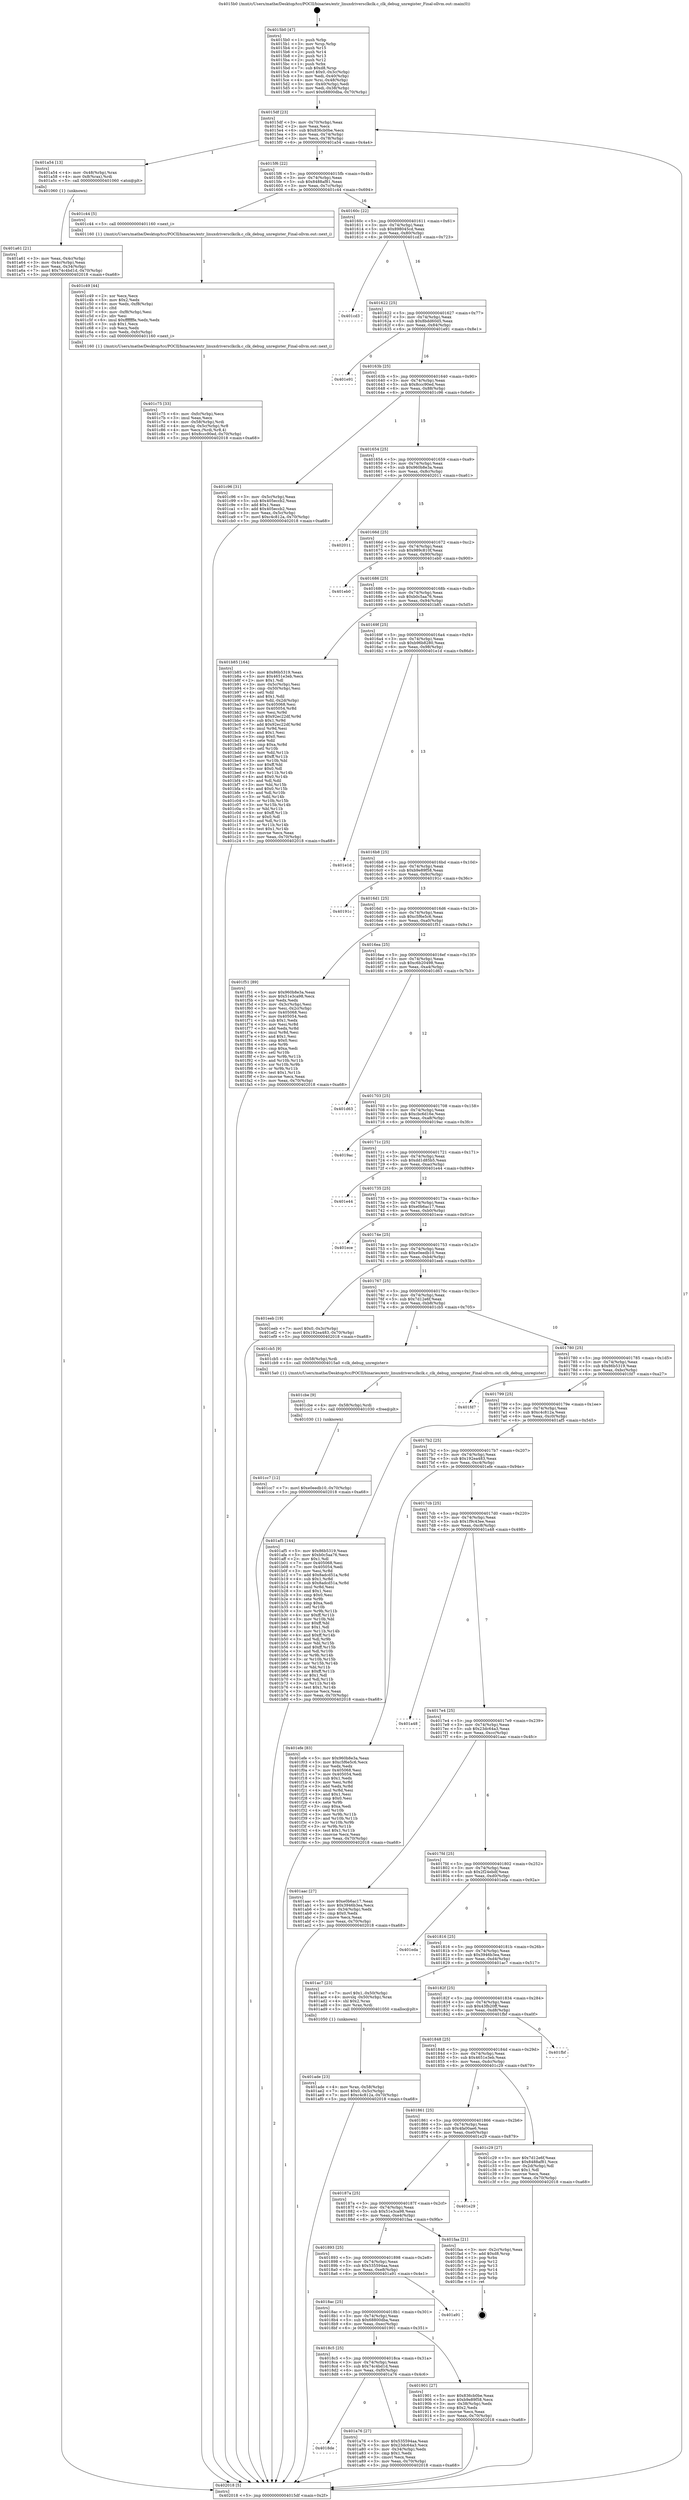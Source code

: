 digraph "0x4015b0" {
  label = "0x4015b0 (/mnt/c/Users/mathe/Desktop/tcc/POCII/binaries/extr_linuxdriversclkclk.c_clk_debug_unregister_Final-ollvm.out::main(0))"
  labelloc = "t"
  node[shape=record]

  Entry [label="",width=0.3,height=0.3,shape=circle,fillcolor=black,style=filled]
  "0x4015df" [label="{
     0x4015df [23]\l
     | [instrs]\l
     &nbsp;&nbsp;0x4015df \<+3\>: mov -0x70(%rbp),%eax\l
     &nbsp;&nbsp;0x4015e2 \<+2\>: mov %eax,%ecx\l
     &nbsp;&nbsp;0x4015e4 \<+6\>: sub $0x836cb0be,%ecx\l
     &nbsp;&nbsp;0x4015ea \<+3\>: mov %eax,-0x74(%rbp)\l
     &nbsp;&nbsp;0x4015ed \<+3\>: mov %ecx,-0x78(%rbp)\l
     &nbsp;&nbsp;0x4015f0 \<+6\>: je 0000000000401a54 \<main+0x4a4\>\l
  }"]
  "0x401a54" [label="{
     0x401a54 [13]\l
     | [instrs]\l
     &nbsp;&nbsp;0x401a54 \<+4\>: mov -0x48(%rbp),%rax\l
     &nbsp;&nbsp;0x401a58 \<+4\>: mov 0x8(%rax),%rdi\l
     &nbsp;&nbsp;0x401a5c \<+5\>: call 0000000000401060 \<atoi@plt\>\l
     | [calls]\l
     &nbsp;&nbsp;0x401060 \{1\} (unknown)\l
  }"]
  "0x4015f6" [label="{
     0x4015f6 [22]\l
     | [instrs]\l
     &nbsp;&nbsp;0x4015f6 \<+5\>: jmp 00000000004015fb \<main+0x4b\>\l
     &nbsp;&nbsp;0x4015fb \<+3\>: mov -0x74(%rbp),%eax\l
     &nbsp;&nbsp;0x4015fe \<+5\>: sub $0x8488af81,%eax\l
     &nbsp;&nbsp;0x401603 \<+3\>: mov %eax,-0x7c(%rbp)\l
     &nbsp;&nbsp;0x401606 \<+6\>: je 0000000000401c44 \<main+0x694\>\l
  }"]
  Exit [label="",width=0.3,height=0.3,shape=circle,fillcolor=black,style=filled,peripheries=2]
  "0x401c44" [label="{
     0x401c44 [5]\l
     | [instrs]\l
     &nbsp;&nbsp;0x401c44 \<+5\>: call 0000000000401160 \<next_i\>\l
     | [calls]\l
     &nbsp;&nbsp;0x401160 \{1\} (/mnt/c/Users/mathe/Desktop/tcc/POCII/binaries/extr_linuxdriversclkclk.c_clk_debug_unregister_Final-ollvm.out::next_i)\l
  }"]
  "0x40160c" [label="{
     0x40160c [22]\l
     | [instrs]\l
     &nbsp;&nbsp;0x40160c \<+5\>: jmp 0000000000401611 \<main+0x61\>\l
     &nbsp;&nbsp;0x401611 \<+3\>: mov -0x74(%rbp),%eax\l
     &nbsp;&nbsp;0x401614 \<+5\>: sub $0x898045cd,%eax\l
     &nbsp;&nbsp;0x401619 \<+3\>: mov %eax,-0x80(%rbp)\l
     &nbsp;&nbsp;0x40161c \<+6\>: je 0000000000401cd3 \<main+0x723\>\l
  }"]
  "0x401cc7" [label="{
     0x401cc7 [12]\l
     | [instrs]\l
     &nbsp;&nbsp;0x401cc7 \<+7\>: movl $0xe0eedb10,-0x70(%rbp)\l
     &nbsp;&nbsp;0x401cce \<+5\>: jmp 0000000000402018 \<main+0xa68\>\l
  }"]
  "0x401cd3" [label="{
     0x401cd3\l
  }", style=dashed]
  "0x401622" [label="{
     0x401622 [25]\l
     | [instrs]\l
     &nbsp;&nbsp;0x401622 \<+5\>: jmp 0000000000401627 \<main+0x77\>\l
     &nbsp;&nbsp;0x401627 \<+3\>: mov -0x74(%rbp),%eax\l
     &nbsp;&nbsp;0x40162a \<+5\>: sub $0x8bdd60d5,%eax\l
     &nbsp;&nbsp;0x40162f \<+6\>: mov %eax,-0x84(%rbp)\l
     &nbsp;&nbsp;0x401635 \<+6\>: je 0000000000401e91 \<main+0x8e1\>\l
  }"]
  "0x401cbe" [label="{
     0x401cbe [9]\l
     | [instrs]\l
     &nbsp;&nbsp;0x401cbe \<+4\>: mov -0x58(%rbp),%rdi\l
     &nbsp;&nbsp;0x401cc2 \<+5\>: call 0000000000401030 \<free@plt\>\l
     | [calls]\l
     &nbsp;&nbsp;0x401030 \{1\} (unknown)\l
  }"]
  "0x401e91" [label="{
     0x401e91\l
  }", style=dashed]
  "0x40163b" [label="{
     0x40163b [25]\l
     | [instrs]\l
     &nbsp;&nbsp;0x40163b \<+5\>: jmp 0000000000401640 \<main+0x90\>\l
     &nbsp;&nbsp;0x401640 \<+3\>: mov -0x74(%rbp),%eax\l
     &nbsp;&nbsp;0x401643 \<+5\>: sub $0x8ccc90ed,%eax\l
     &nbsp;&nbsp;0x401648 \<+6\>: mov %eax,-0x88(%rbp)\l
     &nbsp;&nbsp;0x40164e \<+6\>: je 0000000000401c96 \<main+0x6e6\>\l
  }"]
  "0x401c75" [label="{
     0x401c75 [33]\l
     | [instrs]\l
     &nbsp;&nbsp;0x401c75 \<+6\>: mov -0xfc(%rbp),%ecx\l
     &nbsp;&nbsp;0x401c7b \<+3\>: imul %eax,%ecx\l
     &nbsp;&nbsp;0x401c7e \<+4\>: mov -0x58(%rbp),%rdi\l
     &nbsp;&nbsp;0x401c82 \<+4\>: movslq -0x5c(%rbp),%r8\l
     &nbsp;&nbsp;0x401c86 \<+4\>: mov %ecx,(%rdi,%r8,4)\l
     &nbsp;&nbsp;0x401c8a \<+7\>: movl $0x8ccc90ed,-0x70(%rbp)\l
     &nbsp;&nbsp;0x401c91 \<+5\>: jmp 0000000000402018 \<main+0xa68\>\l
  }"]
  "0x401c96" [label="{
     0x401c96 [31]\l
     | [instrs]\l
     &nbsp;&nbsp;0x401c96 \<+3\>: mov -0x5c(%rbp),%eax\l
     &nbsp;&nbsp;0x401c99 \<+5\>: sub $0x405eccb2,%eax\l
     &nbsp;&nbsp;0x401c9e \<+3\>: add $0x1,%eax\l
     &nbsp;&nbsp;0x401ca1 \<+5\>: add $0x405eccb2,%eax\l
     &nbsp;&nbsp;0x401ca6 \<+3\>: mov %eax,-0x5c(%rbp)\l
     &nbsp;&nbsp;0x401ca9 \<+7\>: movl $0xc4c812a,-0x70(%rbp)\l
     &nbsp;&nbsp;0x401cb0 \<+5\>: jmp 0000000000402018 \<main+0xa68\>\l
  }"]
  "0x401654" [label="{
     0x401654 [25]\l
     | [instrs]\l
     &nbsp;&nbsp;0x401654 \<+5\>: jmp 0000000000401659 \<main+0xa9\>\l
     &nbsp;&nbsp;0x401659 \<+3\>: mov -0x74(%rbp),%eax\l
     &nbsp;&nbsp;0x40165c \<+5\>: sub $0x960b8e3a,%eax\l
     &nbsp;&nbsp;0x401661 \<+6\>: mov %eax,-0x8c(%rbp)\l
     &nbsp;&nbsp;0x401667 \<+6\>: je 0000000000402011 \<main+0xa61\>\l
  }"]
  "0x401c49" [label="{
     0x401c49 [44]\l
     | [instrs]\l
     &nbsp;&nbsp;0x401c49 \<+2\>: xor %ecx,%ecx\l
     &nbsp;&nbsp;0x401c4b \<+5\>: mov $0x2,%edx\l
     &nbsp;&nbsp;0x401c50 \<+6\>: mov %edx,-0xf8(%rbp)\l
     &nbsp;&nbsp;0x401c56 \<+1\>: cltd\l
     &nbsp;&nbsp;0x401c57 \<+6\>: mov -0xf8(%rbp),%esi\l
     &nbsp;&nbsp;0x401c5d \<+2\>: idiv %esi\l
     &nbsp;&nbsp;0x401c5f \<+6\>: imul $0xfffffffe,%edx,%edx\l
     &nbsp;&nbsp;0x401c65 \<+3\>: sub $0x1,%ecx\l
     &nbsp;&nbsp;0x401c68 \<+2\>: sub %ecx,%edx\l
     &nbsp;&nbsp;0x401c6a \<+6\>: mov %edx,-0xfc(%rbp)\l
     &nbsp;&nbsp;0x401c70 \<+5\>: call 0000000000401160 \<next_i\>\l
     | [calls]\l
     &nbsp;&nbsp;0x401160 \{1\} (/mnt/c/Users/mathe/Desktop/tcc/POCII/binaries/extr_linuxdriversclkclk.c_clk_debug_unregister_Final-ollvm.out::next_i)\l
  }"]
  "0x402011" [label="{
     0x402011\l
  }", style=dashed]
  "0x40166d" [label="{
     0x40166d [25]\l
     | [instrs]\l
     &nbsp;&nbsp;0x40166d \<+5\>: jmp 0000000000401672 \<main+0xc2\>\l
     &nbsp;&nbsp;0x401672 \<+3\>: mov -0x74(%rbp),%eax\l
     &nbsp;&nbsp;0x401675 \<+5\>: sub $0x989c810f,%eax\l
     &nbsp;&nbsp;0x40167a \<+6\>: mov %eax,-0x90(%rbp)\l
     &nbsp;&nbsp;0x401680 \<+6\>: je 0000000000401eb0 \<main+0x900\>\l
  }"]
  "0x401ade" [label="{
     0x401ade [23]\l
     | [instrs]\l
     &nbsp;&nbsp;0x401ade \<+4\>: mov %rax,-0x58(%rbp)\l
     &nbsp;&nbsp;0x401ae2 \<+7\>: movl $0x0,-0x5c(%rbp)\l
     &nbsp;&nbsp;0x401ae9 \<+7\>: movl $0xc4c812a,-0x70(%rbp)\l
     &nbsp;&nbsp;0x401af0 \<+5\>: jmp 0000000000402018 \<main+0xa68\>\l
  }"]
  "0x401eb0" [label="{
     0x401eb0\l
  }", style=dashed]
  "0x401686" [label="{
     0x401686 [25]\l
     | [instrs]\l
     &nbsp;&nbsp;0x401686 \<+5\>: jmp 000000000040168b \<main+0xdb\>\l
     &nbsp;&nbsp;0x40168b \<+3\>: mov -0x74(%rbp),%eax\l
     &nbsp;&nbsp;0x40168e \<+5\>: sub $0xb0c5aa76,%eax\l
     &nbsp;&nbsp;0x401693 \<+6\>: mov %eax,-0x94(%rbp)\l
     &nbsp;&nbsp;0x401699 \<+6\>: je 0000000000401b85 \<main+0x5d5\>\l
  }"]
  "0x4018de" [label="{
     0x4018de\l
  }", style=dashed]
  "0x401b85" [label="{
     0x401b85 [164]\l
     | [instrs]\l
     &nbsp;&nbsp;0x401b85 \<+5\>: mov $0x86b5319,%eax\l
     &nbsp;&nbsp;0x401b8a \<+5\>: mov $0x4651e3eb,%ecx\l
     &nbsp;&nbsp;0x401b8f \<+2\>: mov $0x1,%dl\l
     &nbsp;&nbsp;0x401b91 \<+3\>: mov -0x5c(%rbp),%esi\l
     &nbsp;&nbsp;0x401b94 \<+3\>: cmp -0x50(%rbp),%esi\l
     &nbsp;&nbsp;0x401b97 \<+4\>: setl %dil\l
     &nbsp;&nbsp;0x401b9b \<+4\>: and $0x1,%dil\l
     &nbsp;&nbsp;0x401b9f \<+4\>: mov %dil,-0x2d(%rbp)\l
     &nbsp;&nbsp;0x401ba3 \<+7\>: mov 0x405068,%esi\l
     &nbsp;&nbsp;0x401baa \<+8\>: mov 0x405054,%r8d\l
     &nbsp;&nbsp;0x401bb2 \<+3\>: mov %esi,%r9d\l
     &nbsp;&nbsp;0x401bb5 \<+7\>: sub $0x92ec22df,%r9d\l
     &nbsp;&nbsp;0x401bbc \<+4\>: sub $0x1,%r9d\l
     &nbsp;&nbsp;0x401bc0 \<+7\>: add $0x92ec22df,%r9d\l
     &nbsp;&nbsp;0x401bc7 \<+4\>: imul %r9d,%esi\l
     &nbsp;&nbsp;0x401bcb \<+3\>: and $0x1,%esi\l
     &nbsp;&nbsp;0x401bce \<+3\>: cmp $0x0,%esi\l
     &nbsp;&nbsp;0x401bd1 \<+4\>: sete %dil\l
     &nbsp;&nbsp;0x401bd5 \<+4\>: cmp $0xa,%r8d\l
     &nbsp;&nbsp;0x401bd9 \<+4\>: setl %r10b\l
     &nbsp;&nbsp;0x401bdd \<+3\>: mov %dil,%r11b\l
     &nbsp;&nbsp;0x401be0 \<+4\>: xor $0xff,%r11b\l
     &nbsp;&nbsp;0x401be4 \<+3\>: mov %r10b,%bl\l
     &nbsp;&nbsp;0x401be7 \<+3\>: xor $0xff,%bl\l
     &nbsp;&nbsp;0x401bea \<+3\>: xor $0x0,%dl\l
     &nbsp;&nbsp;0x401bed \<+3\>: mov %r11b,%r14b\l
     &nbsp;&nbsp;0x401bf0 \<+4\>: and $0x0,%r14b\l
     &nbsp;&nbsp;0x401bf4 \<+3\>: and %dl,%dil\l
     &nbsp;&nbsp;0x401bf7 \<+3\>: mov %bl,%r15b\l
     &nbsp;&nbsp;0x401bfa \<+4\>: and $0x0,%r15b\l
     &nbsp;&nbsp;0x401bfe \<+3\>: and %dl,%r10b\l
     &nbsp;&nbsp;0x401c01 \<+3\>: or %dil,%r14b\l
     &nbsp;&nbsp;0x401c04 \<+3\>: or %r10b,%r15b\l
     &nbsp;&nbsp;0x401c07 \<+3\>: xor %r15b,%r14b\l
     &nbsp;&nbsp;0x401c0a \<+3\>: or %bl,%r11b\l
     &nbsp;&nbsp;0x401c0d \<+4\>: xor $0xff,%r11b\l
     &nbsp;&nbsp;0x401c11 \<+3\>: or $0x0,%dl\l
     &nbsp;&nbsp;0x401c14 \<+3\>: and %dl,%r11b\l
     &nbsp;&nbsp;0x401c17 \<+3\>: or %r11b,%r14b\l
     &nbsp;&nbsp;0x401c1a \<+4\>: test $0x1,%r14b\l
     &nbsp;&nbsp;0x401c1e \<+3\>: cmovne %ecx,%eax\l
     &nbsp;&nbsp;0x401c21 \<+3\>: mov %eax,-0x70(%rbp)\l
     &nbsp;&nbsp;0x401c24 \<+5\>: jmp 0000000000402018 \<main+0xa68\>\l
  }"]
  "0x40169f" [label="{
     0x40169f [25]\l
     | [instrs]\l
     &nbsp;&nbsp;0x40169f \<+5\>: jmp 00000000004016a4 \<main+0xf4\>\l
     &nbsp;&nbsp;0x4016a4 \<+3\>: mov -0x74(%rbp),%eax\l
     &nbsp;&nbsp;0x4016a7 \<+5\>: sub $0xb96b8280,%eax\l
     &nbsp;&nbsp;0x4016ac \<+6\>: mov %eax,-0x98(%rbp)\l
     &nbsp;&nbsp;0x4016b2 \<+6\>: je 0000000000401e1d \<main+0x86d\>\l
  }"]
  "0x401a76" [label="{
     0x401a76 [27]\l
     | [instrs]\l
     &nbsp;&nbsp;0x401a76 \<+5\>: mov $0x535594aa,%eax\l
     &nbsp;&nbsp;0x401a7b \<+5\>: mov $0x23dc64a3,%ecx\l
     &nbsp;&nbsp;0x401a80 \<+3\>: mov -0x34(%rbp),%edx\l
     &nbsp;&nbsp;0x401a83 \<+3\>: cmp $0x1,%edx\l
     &nbsp;&nbsp;0x401a86 \<+3\>: cmovl %ecx,%eax\l
     &nbsp;&nbsp;0x401a89 \<+3\>: mov %eax,-0x70(%rbp)\l
     &nbsp;&nbsp;0x401a8c \<+5\>: jmp 0000000000402018 \<main+0xa68\>\l
  }"]
  "0x401e1d" [label="{
     0x401e1d\l
  }", style=dashed]
  "0x4016b8" [label="{
     0x4016b8 [25]\l
     | [instrs]\l
     &nbsp;&nbsp;0x4016b8 \<+5\>: jmp 00000000004016bd \<main+0x10d\>\l
     &nbsp;&nbsp;0x4016bd \<+3\>: mov -0x74(%rbp),%eax\l
     &nbsp;&nbsp;0x4016c0 \<+5\>: sub $0xb9e89f58,%eax\l
     &nbsp;&nbsp;0x4016c5 \<+6\>: mov %eax,-0x9c(%rbp)\l
     &nbsp;&nbsp;0x4016cb \<+6\>: je 000000000040191c \<main+0x36c\>\l
  }"]
  "0x401a61" [label="{
     0x401a61 [21]\l
     | [instrs]\l
     &nbsp;&nbsp;0x401a61 \<+3\>: mov %eax,-0x4c(%rbp)\l
     &nbsp;&nbsp;0x401a64 \<+3\>: mov -0x4c(%rbp),%eax\l
     &nbsp;&nbsp;0x401a67 \<+3\>: mov %eax,-0x34(%rbp)\l
     &nbsp;&nbsp;0x401a6a \<+7\>: movl $0x74c4bd1d,-0x70(%rbp)\l
     &nbsp;&nbsp;0x401a71 \<+5\>: jmp 0000000000402018 \<main+0xa68\>\l
  }"]
  "0x40191c" [label="{
     0x40191c\l
  }", style=dashed]
  "0x4016d1" [label="{
     0x4016d1 [25]\l
     | [instrs]\l
     &nbsp;&nbsp;0x4016d1 \<+5\>: jmp 00000000004016d6 \<main+0x126\>\l
     &nbsp;&nbsp;0x4016d6 \<+3\>: mov -0x74(%rbp),%eax\l
     &nbsp;&nbsp;0x4016d9 \<+5\>: sub $0xc5f6e5c6,%eax\l
     &nbsp;&nbsp;0x4016de \<+6\>: mov %eax,-0xa0(%rbp)\l
     &nbsp;&nbsp;0x4016e4 \<+6\>: je 0000000000401f51 \<main+0x9a1\>\l
  }"]
  "0x4015b0" [label="{
     0x4015b0 [47]\l
     | [instrs]\l
     &nbsp;&nbsp;0x4015b0 \<+1\>: push %rbp\l
     &nbsp;&nbsp;0x4015b1 \<+3\>: mov %rsp,%rbp\l
     &nbsp;&nbsp;0x4015b4 \<+2\>: push %r15\l
     &nbsp;&nbsp;0x4015b6 \<+2\>: push %r14\l
     &nbsp;&nbsp;0x4015b8 \<+2\>: push %r13\l
     &nbsp;&nbsp;0x4015ba \<+2\>: push %r12\l
     &nbsp;&nbsp;0x4015bc \<+1\>: push %rbx\l
     &nbsp;&nbsp;0x4015bd \<+7\>: sub $0xd8,%rsp\l
     &nbsp;&nbsp;0x4015c4 \<+7\>: movl $0x0,-0x3c(%rbp)\l
     &nbsp;&nbsp;0x4015cb \<+3\>: mov %edi,-0x40(%rbp)\l
     &nbsp;&nbsp;0x4015ce \<+4\>: mov %rsi,-0x48(%rbp)\l
     &nbsp;&nbsp;0x4015d2 \<+3\>: mov -0x40(%rbp),%edi\l
     &nbsp;&nbsp;0x4015d5 \<+3\>: mov %edi,-0x38(%rbp)\l
     &nbsp;&nbsp;0x4015d8 \<+7\>: movl $0x68800dba,-0x70(%rbp)\l
  }"]
  "0x401f51" [label="{
     0x401f51 [89]\l
     | [instrs]\l
     &nbsp;&nbsp;0x401f51 \<+5\>: mov $0x960b8e3a,%eax\l
     &nbsp;&nbsp;0x401f56 \<+5\>: mov $0x51e3ca98,%ecx\l
     &nbsp;&nbsp;0x401f5b \<+2\>: xor %edx,%edx\l
     &nbsp;&nbsp;0x401f5d \<+3\>: mov -0x3c(%rbp),%esi\l
     &nbsp;&nbsp;0x401f60 \<+3\>: mov %esi,-0x2c(%rbp)\l
     &nbsp;&nbsp;0x401f63 \<+7\>: mov 0x405068,%esi\l
     &nbsp;&nbsp;0x401f6a \<+7\>: mov 0x405054,%edi\l
     &nbsp;&nbsp;0x401f71 \<+3\>: sub $0x1,%edx\l
     &nbsp;&nbsp;0x401f74 \<+3\>: mov %esi,%r8d\l
     &nbsp;&nbsp;0x401f77 \<+3\>: add %edx,%r8d\l
     &nbsp;&nbsp;0x401f7a \<+4\>: imul %r8d,%esi\l
     &nbsp;&nbsp;0x401f7e \<+3\>: and $0x1,%esi\l
     &nbsp;&nbsp;0x401f81 \<+3\>: cmp $0x0,%esi\l
     &nbsp;&nbsp;0x401f84 \<+4\>: sete %r9b\l
     &nbsp;&nbsp;0x401f88 \<+3\>: cmp $0xa,%edi\l
     &nbsp;&nbsp;0x401f8b \<+4\>: setl %r10b\l
     &nbsp;&nbsp;0x401f8f \<+3\>: mov %r9b,%r11b\l
     &nbsp;&nbsp;0x401f92 \<+3\>: and %r10b,%r11b\l
     &nbsp;&nbsp;0x401f95 \<+3\>: xor %r10b,%r9b\l
     &nbsp;&nbsp;0x401f98 \<+3\>: or %r9b,%r11b\l
     &nbsp;&nbsp;0x401f9b \<+4\>: test $0x1,%r11b\l
     &nbsp;&nbsp;0x401f9f \<+3\>: cmovne %ecx,%eax\l
     &nbsp;&nbsp;0x401fa2 \<+3\>: mov %eax,-0x70(%rbp)\l
     &nbsp;&nbsp;0x401fa5 \<+5\>: jmp 0000000000402018 \<main+0xa68\>\l
  }"]
  "0x4016ea" [label="{
     0x4016ea [25]\l
     | [instrs]\l
     &nbsp;&nbsp;0x4016ea \<+5\>: jmp 00000000004016ef \<main+0x13f\>\l
     &nbsp;&nbsp;0x4016ef \<+3\>: mov -0x74(%rbp),%eax\l
     &nbsp;&nbsp;0x4016f2 \<+5\>: sub $0xc6b20498,%eax\l
     &nbsp;&nbsp;0x4016f7 \<+6\>: mov %eax,-0xa4(%rbp)\l
     &nbsp;&nbsp;0x4016fd \<+6\>: je 0000000000401d63 \<main+0x7b3\>\l
  }"]
  "0x402018" [label="{
     0x402018 [5]\l
     | [instrs]\l
     &nbsp;&nbsp;0x402018 \<+5\>: jmp 00000000004015df \<main+0x2f\>\l
  }"]
  "0x401d63" [label="{
     0x401d63\l
  }", style=dashed]
  "0x401703" [label="{
     0x401703 [25]\l
     | [instrs]\l
     &nbsp;&nbsp;0x401703 \<+5\>: jmp 0000000000401708 \<main+0x158\>\l
     &nbsp;&nbsp;0x401708 \<+3\>: mov -0x74(%rbp),%eax\l
     &nbsp;&nbsp;0x40170b \<+5\>: sub $0xcbc6d16e,%eax\l
     &nbsp;&nbsp;0x401710 \<+6\>: mov %eax,-0xa8(%rbp)\l
     &nbsp;&nbsp;0x401716 \<+6\>: je 00000000004019ac \<main+0x3fc\>\l
  }"]
  "0x4018c5" [label="{
     0x4018c5 [25]\l
     | [instrs]\l
     &nbsp;&nbsp;0x4018c5 \<+5\>: jmp 00000000004018ca \<main+0x31a\>\l
     &nbsp;&nbsp;0x4018ca \<+3\>: mov -0x74(%rbp),%eax\l
     &nbsp;&nbsp;0x4018cd \<+5\>: sub $0x74c4bd1d,%eax\l
     &nbsp;&nbsp;0x4018d2 \<+6\>: mov %eax,-0xf0(%rbp)\l
     &nbsp;&nbsp;0x4018d8 \<+6\>: je 0000000000401a76 \<main+0x4c6\>\l
  }"]
  "0x4019ac" [label="{
     0x4019ac\l
  }", style=dashed]
  "0x40171c" [label="{
     0x40171c [25]\l
     | [instrs]\l
     &nbsp;&nbsp;0x40171c \<+5\>: jmp 0000000000401721 \<main+0x171\>\l
     &nbsp;&nbsp;0x401721 \<+3\>: mov -0x74(%rbp),%eax\l
     &nbsp;&nbsp;0x401724 \<+5\>: sub $0xdd1d85b5,%eax\l
     &nbsp;&nbsp;0x401729 \<+6\>: mov %eax,-0xac(%rbp)\l
     &nbsp;&nbsp;0x40172f \<+6\>: je 0000000000401e44 \<main+0x894\>\l
  }"]
  "0x401901" [label="{
     0x401901 [27]\l
     | [instrs]\l
     &nbsp;&nbsp;0x401901 \<+5\>: mov $0x836cb0be,%eax\l
     &nbsp;&nbsp;0x401906 \<+5\>: mov $0xb9e89f58,%ecx\l
     &nbsp;&nbsp;0x40190b \<+3\>: mov -0x38(%rbp),%edx\l
     &nbsp;&nbsp;0x40190e \<+3\>: cmp $0x2,%edx\l
     &nbsp;&nbsp;0x401911 \<+3\>: cmovne %ecx,%eax\l
     &nbsp;&nbsp;0x401914 \<+3\>: mov %eax,-0x70(%rbp)\l
     &nbsp;&nbsp;0x401917 \<+5\>: jmp 0000000000402018 \<main+0xa68\>\l
  }"]
  "0x401e44" [label="{
     0x401e44\l
  }", style=dashed]
  "0x401735" [label="{
     0x401735 [25]\l
     | [instrs]\l
     &nbsp;&nbsp;0x401735 \<+5\>: jmp 000000000040173a \<main+0x18a\>\l
     &nbsp;&nbsp;0x40173a \<+3\>: mov -0x74(%rbp),%eax\l
     &nbsp;&nbsp;0x40173d \<+5\>: sub $0xe0b6ac17,%eax\l
     &nbsp;&nbsp;0x401742 \<+6\>: mov %eax,-0xb0(%rbp)\l
     &nbsp;&nbsp;0x401748 \<+6\>: je 0000000000401ece \<main+0x91e\>\l
  }"]
  "0x4018ac" [label="{
     0x4018ac [25]\l
     | [instrs]\l
     &nbsp;&nbsp;0x4018ac \<+5\>: jmp 00000000004018b1 \<main+0x301\>\l
     &nbsp;&nbsp;0x4018b1 \<+3\>: mov -0x74(%rbp),%eax\l
     &nbsp;&nbsp;0x4018b4 \<+5\>: sub $0x68800dba,%eax\l
     &nbsp;&nbsp;0x4018b9 \<+6\>: mov %eax,-0xec(%rbp)\l
     &nbsp;&nbsp;0x4018bf \<+6\>: je 0000000000401901 \<main+0x351\>\l
  }"]
  "0x401ece" [label="{
     0x401ece\l
  }", style=dashed]
  "0x40174e" [label="{
     0x40174e [25]\l
     | [instrs]\l
     &nbsp;&nbsp;0x40174e \<+5\>: jmp 0000000000401753 \<main+0x1a3\>\l
     &nbsp;&nbsp;0x401753 \<+3\>: mov -0x74(%rbp),%eax\l
     &nbsp;&nbsp;0x401756 \<+5\>: sub $0xe0eedb10,%eax\l
     &nbsp;&nbsp;0x40175b \<+6\>: mov %eax,-0xb4(%rbp)\l
     &nbsp;&nbsp;0x401761 \<+6\>: je 0000000000401eeb \<main+0x93b\>\l
  }"]
  "0x401a91" [label="{
     0x401a91\l
  }", style=dashed]
  "0x401eeb" [label="{
     0x401eeb [19]\l
     | [instrs]\l
     &nbsp;&nbsp;0x401eeb \<+7\>: movl $0x0,-0x3c(%rbp)\l
     &nbsp;&nbsp;0x401ef2 \<+7\>: movl $0x192ea483,-0x70(%rbp)\l
     &nbsp;&nbsp;0x401ef9 \<+5\>: jmp 0000000000402018 \<main+0xa68\>\l
  }"]
  "0x401767" [label="{
     0x401767 [25]\l
     | [instrs]\l
     &nbsp;&nbsp;0x401767 \<+5\>: jmp 000000000040176c \<main+0x1bc\>\l
     &nbsp;&nbsp;0x40176c \<+3\>: mov -0x74(%rbp),%eax\l
     &nbsp;&nbsp;0x40176f \<+5\>: sub $0x7d12e6f,%eax\l
     &nbsp;&nbsp;0x401774 \<+6\>: mov %eax,-0xb8(%rbp)\l
     &nbsp;&nbsp;0x40177a \<+6\>: je 0000000000401cb5 \<main+0x705\>\l
  }"]
  "0x401893" [label="{
     0x401893 [25]\l
     | [instrs]\l
     &nbsp;&nbsp;0x401893 \<+5\>: jmp 0000000000401898 \<main+0x2e8\>\l
     &nbsp;&nbsp;0x401898 \<+3\>: mov -0x74(%rbp),%eax\l
     &nbsp;&nbsp;0x40189b \<+5\>: sub $0x535594aa,%eax\l
     &nbsp;&nbsp;0x4018a0 \<+6\>: mov %eax,-0xe8(%rbp)\l
     &nbsp;&nbsp;0x4018a6 \<+6\>: je 0000000000401a91 \<main+0x4e1\>\l
  }"]
  "0x401cb5" [label="{
     0x401cb5 [9]\l
     | [instrs]\l
     &nbsp;&nbsp;0x401cb5 \<+4\>: mov -0x58(%rbp),%rdi\l
     &nbsp;&nbsp;0x401cb9 \<+5\>: call 00000000004015a0 \<clk_debug_unregister\>\l
     | [calls]\l
     &nbsp;&nbsp;0x4015a0 \{1\} (/mnt/c/Users/mathe/Desktop/tcc/POCII/binaries/extr_linuxdriversclkclk.c_clk_debug_unregister_Final-ollvm.out::clk_debug_unregister)\l
  }"]
  "0x401780" [label="{
     0x401780 [25]\l
     | [instrs]\l
     &nbsp;&nbsp;0x401780 \<+5\>: jmp 0000000000401785 \<main+0x1d5\>\l
     &nbsp;&nbsp;0x401785 \<+3\>: mov -0x74(%rbp),%eax\l
     &nbsp;&nbsp;0x401788 \<+5\>: sub $0x86b5319,%eax\l
     &nbsp;&nbsp;0x40178d \<+6\>: mov %eax,-0xbc(%rbp)\l
     &nbsp;&nbsp;0x401793 \<+6\>: je 0000000000401fd7 \<main+0xa27\>\l
  }"]
  "0x401faa" [label="{
     0x401faa [21]\l
     | [instrs]\l
     &nbsp;&nbsp;0x401faa \<+3\>: mov -0x2c(%rbp),%eax\l
     &nbsp;&nbsp;0x401fad \<+7\>: add $0xd8,%rsp\l
     &nbsp;&nbsp;0x401fb4 \<+1\>: pop %rbx\l
     &nbsp;&nbsp;0x401fb5 \<+2\>: pop %r12\l
     &nbsp;&nbsp;0x401fb7 \<+2\>: pop %r13\l
     &nbsp;&nbsp;0x401fb9 \<+2\>: pop %r14\l
     &nbsp;&nbsp;0x401fbb \<+2\>: pop %r15\l
     &nbsp;&nbsp;0x401fbd \<+1\>: pop %rbp\l
     &nbsp;&nbsp;0x401fbe \<+1\>: ret\l
  }"]
  "0x401fd7" [label="{
     0x401fd7\l
  }", style=dashed]
  "0x401799" [label="{
     0x401799 [25]\l
     | [instrs]\l
     &nbsp;&nbsp;0x401799 \<+5\>: jmp 000000000040179e \<main+0x1ee\>\l
     &nbsp;&nbsp;0x40179e \<+3\>: mov -0x74(%rbp),%eax\l
     &nbsp;&nbsp;0x4017a1 \<+5\>: sub $0xc4c812a,%eax\l
     &nbsp;&nbsp;0x4017a6 \<+6\>: mov %eax,-0xc0(%rbp)\l
     &nbsp;&nbsp;0x4017ac \<+6\>: je 0000000000401af5 \<main+0x545\>\l
  }"]
  "0x40187a" [label="{
     0x40187a [25]\l
     | [instrs]\l
     &nbsp;&nbsp;0x40187a \<+5\>: jmp 000000000040187f \<main+0x2cf\>\l
     &nbsp;&nbsp;0x40187f \<+3\>: mov -0x74(%rbp),%eax\l
     &nbsp;&nbsp;0x401882 \<+5\>: sub $0x51e3ca98,%eax\l
     &nbsp;&nbsp;0x401887 \<+6\>: mov %eax,-0xe4(%rbp)\l
     &nbsp;&nbsp;0x40188d \<+6\>: je 0000000000401faa \<main+0x9fa\>\l
  }"]
  "0x401af5" [label="{
     0x401af5 [144]\l
     | [instrs]\l
     &nbsp;&nbsp;0x401af5 \<+5\>: mov $0x86b5319,%eax\l
     &nbsp;&nbsp;0x401afa \<+5\>: mov $0xb0c5aa76,%ecx\l
     &nbsp;&nbsp;0x401aff \<+2\>: mov $0x1,%dl\l
     &nbsp;&nbsp;0x401b01 \<+7\>: mov 0x405068,%esi\l
     &nbsp;&nbsp;0x401b08 \<+7\>: mov 0x405054,%edi\l
     &nbsp;&nbsp;0x401b0f \<+3\>: mov %esi,%r8d\l
     &nbsp;&nbsp;0x401b12 \<+7\>: add $0x8adcd51a,%r8d\l
     &nbsp;&nbsp;0x401b19 \<+4\>: sub $0x1,%r8d\l
     &nbsp;&nbsp;0x401b1d \<+7\>: sub $0x8adcd51a,%r8d\l
     &nbsp;&nbsp;0x401b24 \<+4\>: imul %r8d,%esi\l
     &nbsp;&nbsp;0x401b28 \<+3\>: and $0x1,%esi\l
     &nbsp;&nbsp;0x401b2b \<+3\>: cmp $0x0,%esi\l
     &nbsp;&nbsp;0x401b2e \<+4\>: sete %r9b\l
     &nbsp;&nbsp;0x401b32 \<+3\>: cmp $0xa,%edi\l
     &nbsp;&nbsp;0x401b35 \<+4\>: setl %r10b\l
     &nbsp;&nbsp;0x401b39 \<+3\>: mov %r9b,%r11b\l
     &nbsp;&nbsp;0x401b3c \<+4\>: xor $0xff,%r11b\l
     &nbsp;&nbsp;0x401b40 \<+3\>: mov %r10b,%bl\l
     &nbsp;&nbsp;0x401b43 \<+3\>: xor $0xff,%bl\l
     &nbsp;&nbsp;0x401b46 \<+3\>: xor $0x1,%dl\l
     &nbsp;&nbsp;0x401b49 \<+3\>: mov %r11b,%r14b\l
     &nbsp;&nbsp;0x401b4c \<+4\>: and $0xff,%r14b\l
     &nbsp;&nbsp;0x401b50 \<+3\>: and %dl,%r9b\l
     &nbsp;&nbsp;0x401b53 \<+3\>: mov %bl,%r15b\l
     &nbsp;&nbsp;0x401b56 \<+4\>: and $0xff,%r15b\l
     &nbsp;&nbsp;0x401b5a \<+3\>: and %dl,%r10b\l
     &nbsp;&nbsp;0x401b5d \<+3\>: or %r9b,%r14b\l
     &nbsp;&nbsp;0x401b60 \<+3\>: or %r10b,%r15b\l
     &nbsp;&nbsp;0x401b63 \<+3\>: xor %r15b,%r14b\l
     &nbsp;&nbsp;0x401b66 \<+3\>: or %bl,%r11b\l
     &nbsp;&nbsp;0x401b69 \<+4\>: xor $0xff,%r11b\l
     &nbsp;&nbsp;0x401b6d \<+3\>: or $0x1,%dl\l
     &nbsp;&nbsp;0x401b70 \<+3\>: and %dl,%r11b\l
     &nbsp;&nbsp;0x401b73 \<+3\>: or %r11b,%r14b\l
     &nbsp;&nbsp;0x401b76 \<+4\>: test $0x1,%r14b\l
     &nbsp;&nbsp;0x401b7a \<+3\>: cmovne %ecx,%eax\l
     &nbsp;&nbsp;0x401b7d \<+3\>: mov %eax,-0x70(%rbp)\l
     &nbsp;&nbsp;0x401b80 \<+5\>: jmp 0000000000402018 \<main+0xa68\>\l
  }"]
  "0x4017b2" [label="{
     0x4017b2 [25]\l
     | [instrs]\l
     &nbsp;&nbsp;0x4017b2 \<+5\>: jmp 00000000004017b7 \<main+0x207\>\l
     &nbsp;&nbsp;0x4017b7 \<+3\>: mov -0x74(%rbp),%eax\l
     &nbsp;&nbsp;0x4017ba \<+5\>: sub $0x192ea483,%eax\l
     &nbsp;&nbsp;0x4017bf \<+6\>: mov %eax,-0xc4(%rbp)\l
     &nbsp;&nbsp;0x4017c5 \<+6\>: je 0000000000401efe \<main+0x94e\>\l
  }"]
  "0x401e29" [label="{
     0x401e29\l
  }", style=dashed]
  "0x401efe" [label="{
     0x401efe [83]\l
     | [instrs]\l
     &nbsp;&nbsp;0x401efe \<+5\>: mov $0x960b8e3a,%eax\l
     &nbsp;&nbsp;0x401f03 \<+5\>: mov $0xc5f6e5c6,%ecx\l
     &nbsp;&nbsp;0x401f08 \<+2\>: xor %edx,%edx\l
     &nbsp;&nbsp;0x401f0a \<+7\>: mov 0x405068,%esi\l
     &nbsp;&nbsp;0x401f11 \<+7\>: mov 0x405054,%edi\l
     &nbsp;&nbsp;0x401f18 \<+3\>: sub $0x1,%edx\l
     &nbsp;&nbsp;0x401f1b \<+3\>: mov %esi,%r8d\l
     &nbsp;&nbsp;0x401f1e \<+3\>: add %edx,%r8d\l
     &nbsp;&nbsp;0x401f21 \<+4\>: imul %r8d,%esi\l
     &nbsp;&nbsp;0x401f25 \<+3\>: and $0x1,%esi\l
     &nbsp;&nbsp;0x401f28 \<+3\>: cmp $0x0,%esi\l
     &nbsp;&nbsp;0x401f2b \<+4\>: sete %r9b\l
     &nbsp;&nbsp;0x401f2f \<+3\>: cmp $0xa,%edi\l
     &nbsp;&nbsp;0x401f32 \<+4\>: setl %r10b\l
     &nbsp;&nbsp;0x401f36 \<+3\>: mov %r9b,%r11b\l
     &nbsp;&nbsp;0x401f39 \<+3\>: and %r10b,%r11b\l
     &nbsp;&nbsp;0x401f3c \<+3\>: xor %r10b,%r9b\l
     &nbsp;&nbsp;0x401f3f \<+3\>: or %r9b,%r11b\l
     &nbsp;&nbsp;0x401f42 \<+4\>: test $0x1,%r11b\l
     &nbsp;&nbsp;0x401f46 \<+3\>: cmovne %ecx,%eax\l
     &nbsp;&nbsp;0x401f49 \<+3\>: mov %eax,-0x70(%rbp)\l
     &nbsp;&nbsp;0x401f4c \<+5\>: jmp 0000000000402018 \<main+0xa68\>\l
  }"]
  "0x4017cb" [label="{
     0x4017cb [25]\l
     | [instrs]\l
     &nbsp;&nbsp;0x4017cb \<+5\>: jmp 00000000004017d0 \<main+0x220\>\l
     &nbsp;&nbsp;0x4017d0 \<+3\>: mov -0x74(%rbp),%eax\l
     &nbsp;&nbsp;0x4017d3 \<+5\>: sub $0x1f9c43ee,%eax\l
     &nbsp;&nbsp;0x4017d8 \<+6\>: mov %eax,-0xc8(%rbp)\l
     &nbsp;&nbsp;0x4017de \<+6\>: je 0000000000401a48 \<main+0x498\>\l
  }"]
  "0x401861" [label="{
     0x401861 [25]\l
     | [instrs]\l
     &nbsp;&nbsp;0x401861 \<+5\>: jmp 0000000000401866 \<main+0x2b6\>\l
     &nbsp;&nbsp;0x401866 \<+3\>: mov -0x74(%rbp),%eax\l
     &nbsp;&nbsp;0x401869 \<+5\>: sub $0x4fa00ae6,%eax\l
     &nbsp;&nbsp;0x40186e \<+6\>: mov %eax,-0xe0(%rbp)\l
     &nbsp;&nbsp;0x401874 \<+6\>: je 0000000000401e29 \<main+0x879\>\l
  }"]
  "0x401a48" [label="{
     0x401a48\l
  }", style=dashed]
  "0x4017e4" [label="{
     0x4017e4 [25]\l
     | [instrs]\l
     &nbsp;&nbsp;0x4017e4 \<+5\>: jmp 00000000004017e9 \<main+0x239\>\l
     &nbsp;&nbsp;0x4017e9 \<+3\>: mov -0x74(%rbp),%eax\l
     &nbsp;&nbsp;0x4017ec \<+5\>: sub $0x23dc64a3,%eax\l
     &nbsp;&nbsp;0x4017f1 \<+6\>: mov %eax,-0xcc(%rbp)\l
     &nbsp;&nbsp;0x4017f7 \<+6\>: je 0000000000401aac \<main+0x4fc\>\l
  }"]
  "0x401c29" [label="{
     0x401c29 [27]\l
     | [instrs]\l
     &nbsp;&nbsp;0x401c29 \<+5\>: mov $0x7d12e6f,%eax\l
     &nbsp;&nbsp;0x401c2e \<+5\>: mov $0x8488af81,%ecx\l
     &nbsp;&nbsp;0x401c33 \<+3\>: mov -0x2d(%rbp),%dl\l
     &nbsp;&nbsp;0x401c36 \<+3\>: test $0x1,%dl\l
     &nbsp;&nbsp;0x401c39 \<+3\>: cmovne %ecx,%eax\l
     &nbsp;&nbsp;0x401c3c \<+3\>: mov %eax,-0x70(%rbp)\l
     &nbsp;&nbsp;0x401c3f \<+5\>: jmp 0000000000402018 \<main+0xa68\>\l
  }"]
  "0x401aac" [label="{
     0x401aac [27]\l
     | [instrs]\l
     &nbsp;&nbsp;0x401aac \<+5\>: mov $0xe0b6ac17,%eax\l
     &nbsp;&nbsp;0x401ab1 \<+5\>: mov $0x3946b3ea,%ecx\l
     &nbsp;&nbsp;0x401ab6 \<+3\>: mov -0x34(%rbp),%edx\l
     &nbsp;&nbsp;0x401ab9 \<+3\>: cmp $0x0,%edx\l
     &nbsp;&nbsp;0x401abc \<+3\>: cmove %ecx,%eax\l
     &nbsp;&nbsp;0x401abf \<+3\>: mov %eax,-0x70(%rbp)\l
     &nbsp;&nbsp;0x401ac2 \<+5\>: jmp 0000000000402018 \<main+0xa68\>\l
  }"]
  "0x4017fd" [label="{
     0x4017fd [25]\l
     | [instrs]\l
     &nbsp;&nbsp;0x4017fd \<+5\>: jmp 0000000000401802 \<main+0x252\>\l
     &nbsp;&nbsp;0x401802 \<+3\>: mov -0x74(%rbp),%eax\l
     &nbsp;&nbsp;0x401805 \<+5\>: sub $0x2f24ebdf,%eax\l
     &nbsp;&nbsp;0x40180a \<+6\>: mov %eax,-0xd0(%rbp)\l
     &nbsp;&nbsp;0x401810 \<+6\>: je 0000000000401eda \<main+0x92a\>\l
  }"]
  "0x401848" [label="{
     0x401848 [25]\l
     | [instrs]\l
     &nbsp;&nbsp;0x401848 \<+5\>: jmp 000000000040184d \<main+0x29d\>\l
     &nbsp;&nbsp;0x40184d \<+3\>: mov -0x74(%rbp),%eax\l
     &nbsp;&nbsp;0x401850 \<+5\>: sub $0x4651e3eb,%eax\l
     &nbsp;&nbsp;0x401855 \<+6\>: mov %eax,-0xdc(%rbp)\l
     &nbsp;&nbsp;0x40185b \<+6\>: je 0000000000401c29 \<main+0x679\>\l
  }"]
  "0x401eda" [label="{
     0x401eda\l
  }", style=dashed]
  "0x401816" [label="{
     0x401816 [25]\l
     | [instrs]\l
     &nbsp;&nbsp;0x401816 \<+5\>: jmp 000000000040181b \<main+0x26b\>\l
     &nbsp;&nbsp;0x40181b \<+3\>: mov -0x74(%rbp),%eax\l
     &nbsp;&nbsp;0x40181e \<+5\>: sub $0x3946b3ea,%eax\l
     &nbsp;&nbsp;0x401823 \<+6\>: mov %eax,-0xd4(%rbp)\l
     &nbsp;&nbsp;0x401829 \<+6\>: je 0000000000401ac7 \<main+0x517\>\l
  }"]
  "0x401fbf" [label="{
     0x401fbf\l
  }", style=dashed]
  "0x401ac7" [label="{
     0x401ac7 [23]\l
     | [instrs]\l
     &nbsp;&nbsp;0x401ac7 \<+7\>: movl $0x1,-0x50(%rbp)\l
     &nbsp;&nbsp;0x401ace \<+4\>: movslq -0x50(%rbp),%rax\l
     &nbsp;&nbsp;0x401ad2 \<+4\>: shl $0x2,%rax\l
     &nbsp;&nbsp;0x401ad6 \<+3\>: mov %rax,%rdi\l
     &nbsp;&nbsp;0x401ad9 \<+5\>: call 0000000000401050 \<malloc@plt\>\l
     | [calls]\l
     &nbsp;&nbsp;0x401050 \{1\} (unknown)\l
  }"]
  "0x40182f" [label="{
     0x40182f [25]\l
     | [instrs]\l
     &nbsp;&nbsp;0x40182f \<+5\>: jmp 0000000000401834 \<main+0x284\>\l
     &nbsp;&nbsp;0x401834 \<+3\>: mov -0x74(%rbp),%eax\l
     &nbsp;&nbsp;0x401837 \<+5\>: sub $0x43fb20ff,%eax\l
     &nbsp;&nbsp;0x40183c \<+6\>: mov %eax,-0xd8(%rbp)\l
     &nbsp;&nbsp;0x401842 \<+6\>: je 0000000000401fbf \<main+0xa0f\>\l
  }"]
  Entry -> "0x4015b0" [label=" 1"]
  "0x4015df" -> "0x401a54" [label=" 1"]
  "0x4015df" -> "0x4015f6" [label=" 17"]
  "0x401faa" -> Exit [label=" 1"]
  "0x4015f6" -> "0x401c44" [label=" 1"]
  "0x4015f6" -> "0x40160c" [label=" 16"]
  "0x401f51" -> "0x402018" [label=" 1"]
  "0x40160c" -> "0x401cd3" [label=" 0"]
  "0x40160c" -> "0x401622" [label=" 16"]
  "0x401efe" -> "0x402018" [label=" 1"]
  "0x401622" -> "0x401e91" [label=" 0"]
  "0x401622" -> "0x40163b" [label=" 16"]
  "0x401eeb" -> "0x402018" [label=" 1"]
  "0x40163b" -> "0x401c96" [label=" 1"]
  "0x40163b" -> "0x401654" [label=" 15"]
  "0x401cc7" -> "0x402018" [label=" 1"]
  "0x401654" -> "0x402011" [label=" 0"]
  "0x401654" -> "0x40166d" [label=" 15"]
  "0x401cbe" -> "0x401cc7" [label=" 1"]
  "0x40166d" -> "0x401eb0" [label=" 0"]
  "0x40166d" -> "0x401686" [label=" 15"]
  "0x401cb5" -> "0x401cbe" [label=" 1"]
  "0x401686" -> "0x401b85" [label=" 2"]
  "0x401686" -> "0x40169f" [label=" 13"]
  "0x401c96" -> "0x402018" [label=" 1"]
  "0x40169f" -> "0x401e1d" [label=" 0"]
  "0x40169f" -> "0x4016b8" [label=" 13"]
  "0x401c75" -> "0x402018" [label=" 1"]
  "0x4016b8" -> "0x40191c" [label=" 0"]
  "0x4016b8" -> "0x4016d1" [label=" 13"]
  "0x401c44" -> "0x401c49" [label=" 1"]
  "0x4016d1" -> "0x401f51" [label=" 1"]
  "0x4016d1" -> "0x4016ea" [label=" 12"]
  "0x401c29" -> "0x402018" [label=" 2"]
  "0x4016ea" -> "0x401d63" [label=" 0"]
  "0x4016ea" -> "0x401703" [label=" 12"]
  "0x401b85" -> "0x402018" [label=" 2"]
  "0x401703" -> "0x4019ac" [label=" 0"]
  "0x401703" -> "0x40171c" [label=" 12"]
  "0x401af5" -> "0x402018" [label=" 2"]
  "0x40171c" -> "0x401e44" [label=" 0"]
  "0x40171c" -> "0x401735" [label=" 12"]
  "0x401ade" -> "0x402018" [label=" 1"]
  "0x401735" -> "0x401ece" [label=" 0"]
  "0x401735" -> "0x40174e" [label=" 12"]
  "0x401aac" -> "0x402018" [label=" 1"]
  "0x40174e" -> "0x401eeb" [label=" 1"]
  "0x40174e" -> "0x401767" [label=" 11"]
  "0x401a76" -> "0x402018" [label=" 1"]
  "0x401767" -> "0x401cb5" [label=" 1"]
  "0x401767" -> "0x401780" [label=" 10"]
  "0x4018c5" -> "0x401a76" [label=" 1"]
  "0x401780" -> "0x401fd7" [label=" 0"]
  "0x401780" -> "0x401799" [label=" 10"]
  "0x401c49" -> "0x401c75" [label=" 1"]
  "0x401799" -> "0x401af5" [label=" 2"]
  "0x401799" -> "0x4017b2" [label=" 8"]
  "0x401a54" -> "0x401a61" [label=" 1"]
  "0x4017b2" -> "0x401efe" [label=" 1"]
  "0x4017b2" -> "0x4017cb" [label=" 7"]
  "0x402018" -> "0x4015df" [label=" 17"]
  "0x4017cb" -> "0x401a48" [label=" 0"]
  "0x4017cb" -> "0x4017e4" [label=" 7"]
  "0x401901" -> "0x402018" [label=" 1"]
  "0x4017e4" -> "0x401aac" [label=" 1"]
  "0x4017e4" -> "0x4017fd" [label=" 6"]
  "0x4018ac" -> "0x4018c5" [label=" 1"]
  "0x4017fd" -> "0x401eda" [label=" 0"]
  "0x4017fd" -> "0x401816" [label=" 6"]
  "0x401ac7" -> "0x401ade" [label=" 1"]
  "0x401816" -> "0x401ac7" [label=" 1"]
  "0x401816" -> "0x40182f" [label=" 5"]
  "0x401893" -> "0x4018ac" [label=" 2"]
  "0x40182f" -> "0x401fbf" [label=" 0"]
  "0x40182f" -> "0x401848" [label=" 5"]
  "0x4018ac" -> "0x401901" [label=" 1"]
  "0x401848" -> "0x401c29" [label=" 2"]
  "0x401848" -> "0x401861" [label=" 3"]
  "0x4015b0" -> "0x4015df" [label=" 1"]
  "0x401861" -> "0x401e29" [label=" 0"]
  "0x401861" -> "0x40187a" [label=" 3"]
  "0x401a61" -> "0x402018" [label=" 1"]
  "0x40187a" -> "0x401faa" [label=" 1"]
  "0x40187a" -> "0x401893" [label=" 2"]
  "0x4018c5" -> "0x4018de" [label=" 0"]
  "0x401893" -> "0x401a91" [label=" 0"]
}
